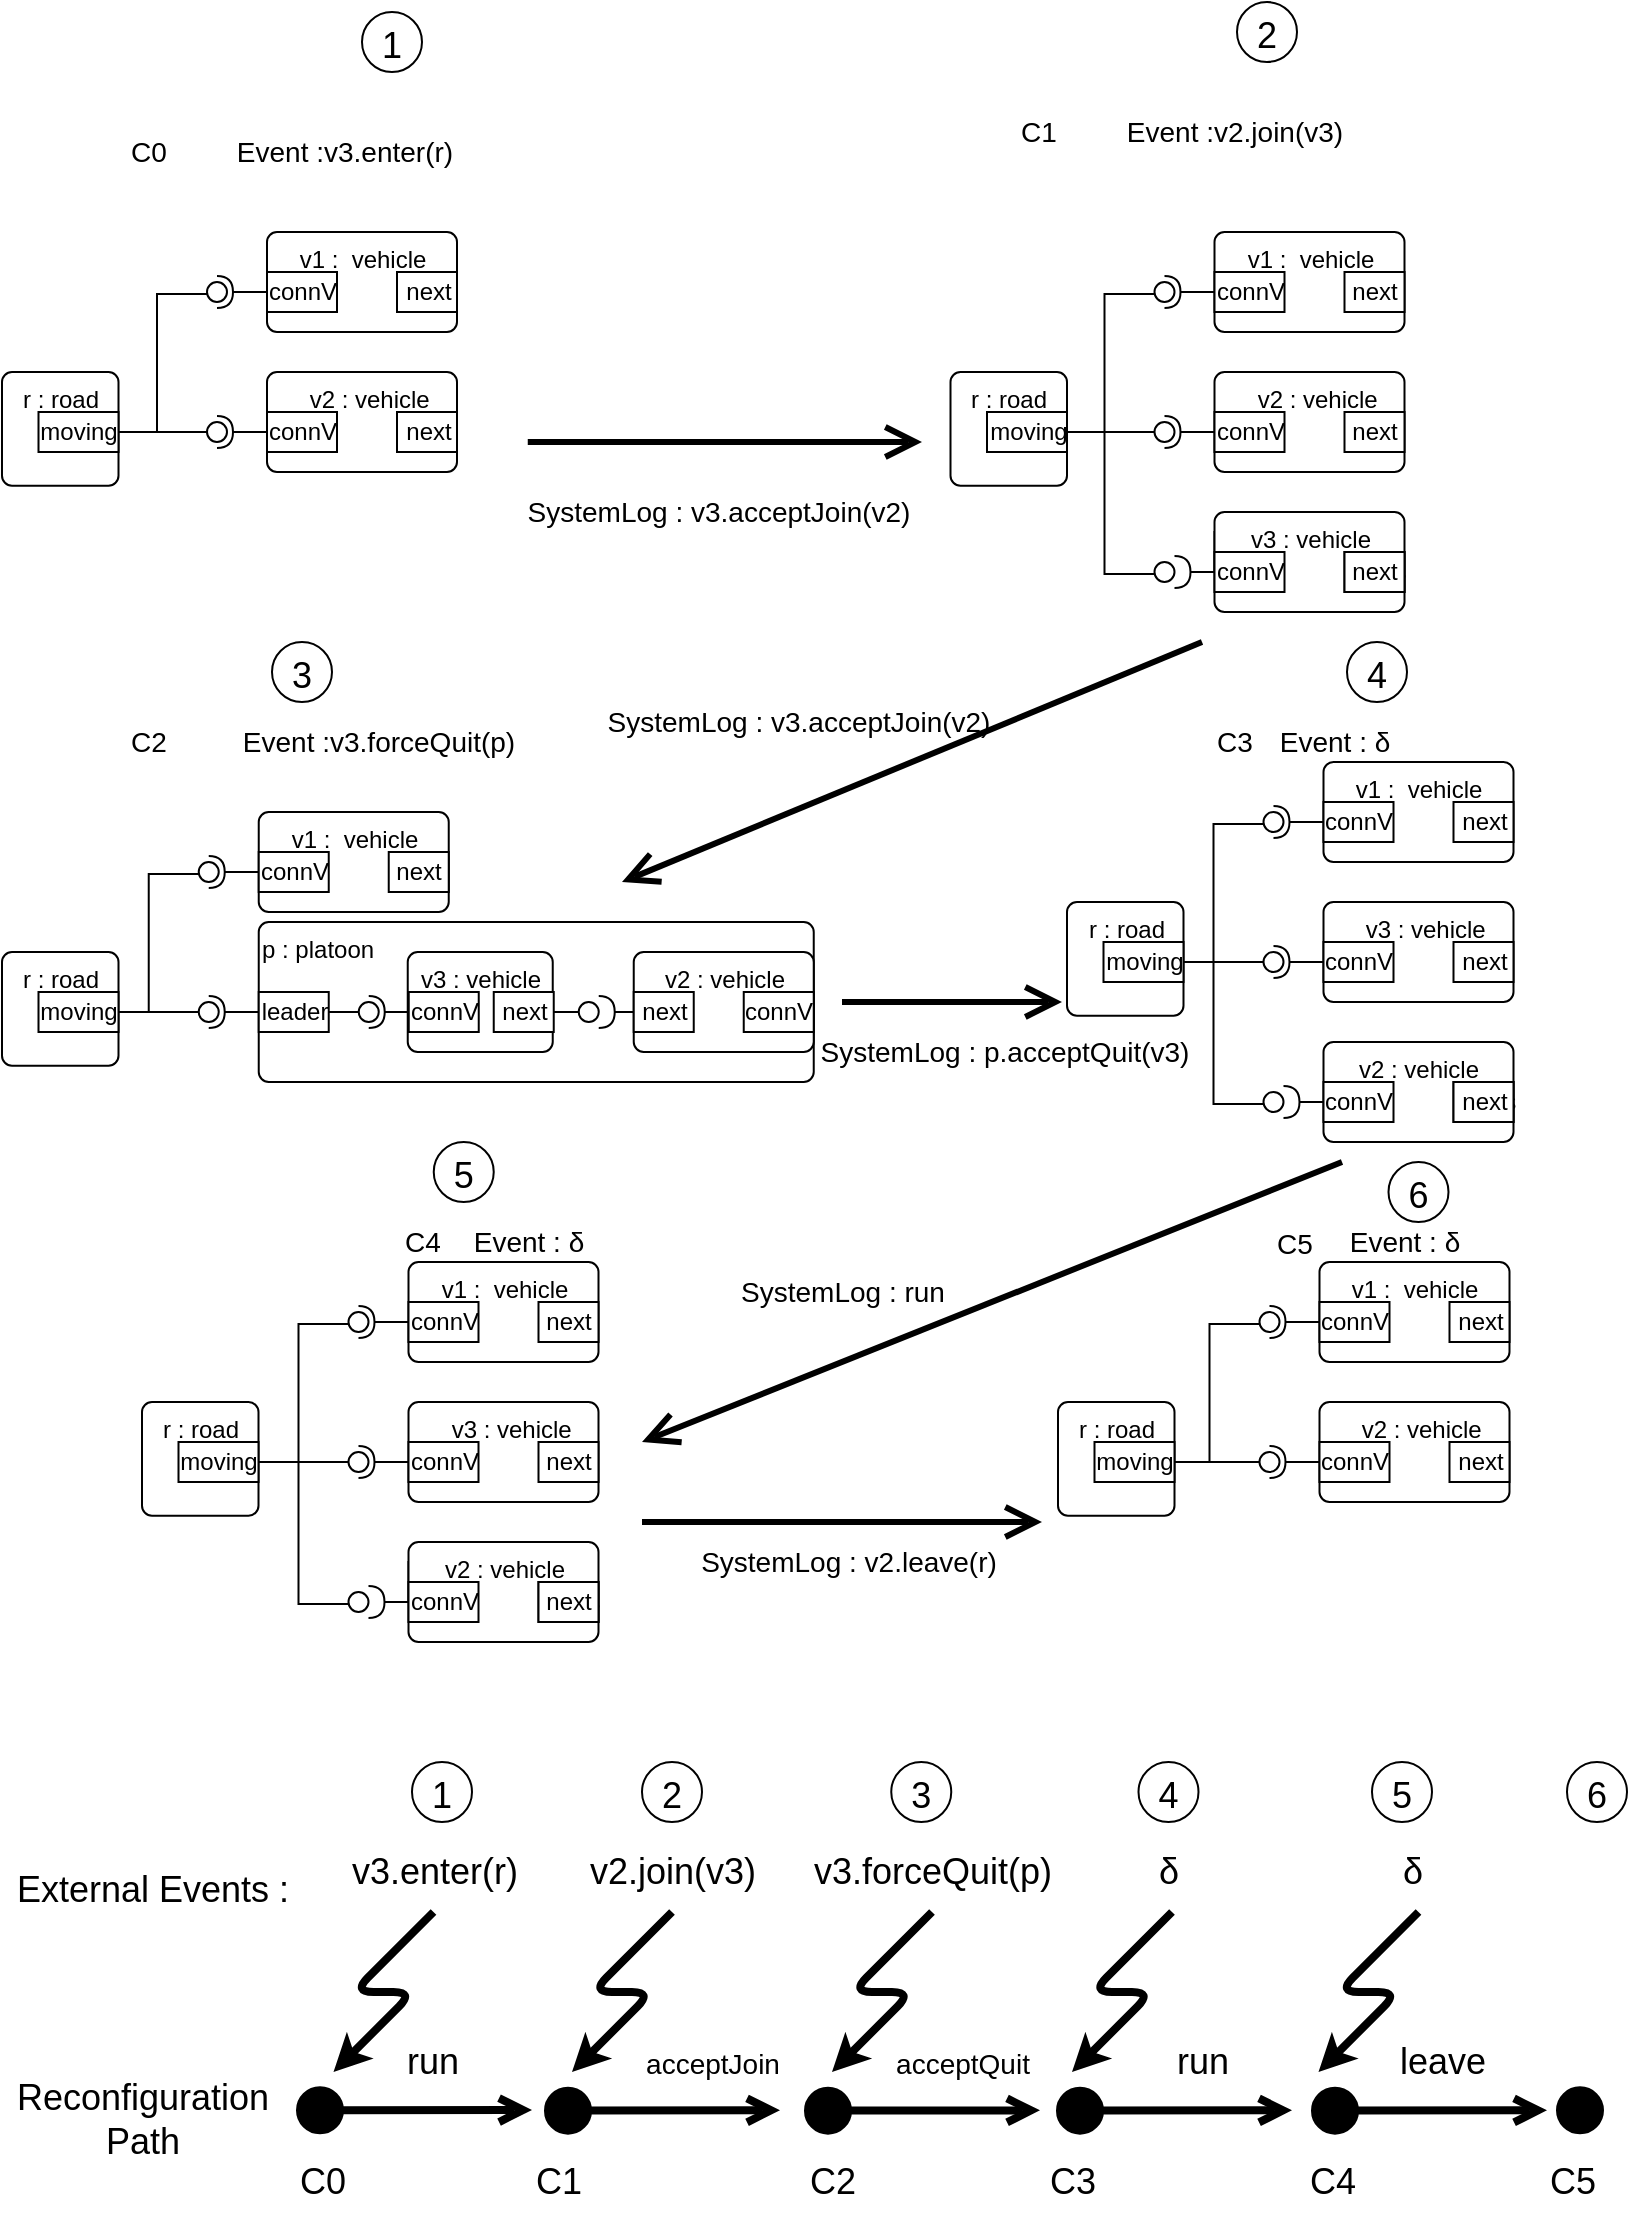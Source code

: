 <mxfile version="13.9.9" type="github">
  <diagram id="c5M5bnTv5cbVwsdI9zkl" name="Page-1">
    <mxGraphModel dx="1564" dy="938" grid="1" gridSize="10" guides="1" tooltips="1" connect="1" arrows="1" fold="1" page="1" pageScale="1" pageWidth="827" pageHeight="1169" math="1" shadow="0">
      <root>
        <mxCell id="0" />
        <mxCell id="1" parent="0" />
        <mxCell id="4ejkwvuz64iwrjdh6K8v-1" value="p : platoon" style="html=1;align=left;verticalAlign=top;rounded=1;absoluteArcSize=1;arcSize=10;dashed=0;" vertex="1" parent="1">
          <mxGeometry x="135.37" y="492" width="277.5" height="80" as="geometry" />
        </mxCell>
        <mxCell id="4ejkwvuz64iwrjdh6K8v-3" value="" style="rounded=0;orthogonalLoop=1;jettySize=auto;html=1;endArrow=none;endFill=0;exitX=1;exitY=0.5;exitDx=0;exitDy=0;entryX=0.2;entryY=0.6;entryDx=0;entryDy=0;entryPerimeter=0;" edge="1" parent="1" target="4ejkwvuz64iwrjdh6K8v-5">
          <mxGeometry relative="1" as="geometry">
            <mxPoint x="538.25" y="247" as="sourcePoint" />
            <mxPoint x="563.25" y="62" as="targetPoint" />
            <Array as="points">
              <mxPoint x="558.25" y="247" />
              <mxPoint x="558.25" y="178" />
            </Array>
          </mxGeometry>
        </mxCell>
        <mxCell id="4ejkwvuz64iwrjdh6K8v-4" value="" style="rounded=0;orthogonalLoop=1;jettySize=auto;html=1;endArrow=halfCircle;endFill=0;endSize=6;strokeWidth=1;exitX=0;exitY=0.5;exitDx=0;exitDy=0;entryX=0.5;entryY=0.5;entryDx=0;entryDy=0;entryPerimeter=0;" edge="1" parent="1" source="4ejkwvuz64iwrjdh6K8v-7" target="4ejkwvuz64iwrjdh6K8v-5">
          <mxGeometry relative="1" as="geometry">
            <mxPoint x="823.25" y="347" as="sourcePoint" />
            <mxPoint x="593.25" y="167" as="targetPoint" />
          </mxGeometry>
        </mxCell>
        <mxCell id="4ejkwvuz64iwrjdh6K8v-5" value="" style="ellipse;whiteSpace=wrap;html=1;fontFamily=Helvetica;fontSize=12;fontColor=#000000;align=center;strokeColor=#000000;fillColor=#ffffff;points=[];aspect=fixed;resizable=0;" vertex="1" parent="1">
          <mxGeometry x="583.25" y="172" width="10" height="10" as="geometry" />
        </mxCell>
        <mxCell id="4ejkwvuz64iwrjdh6K8v-6" value="v1 :&amp;nbsp; vehicle" style="html=1;align=center;verticalAlign=top;rounded=1;absoluteArcSize=1;arcSize=10;dashed=0;" vertex="1" parent="1">
          <mxGeometry x="613.25" y="147" width="95" height="50" as="geometry" />
        </mxCell>
        <mxCell id="4ejkwvuz64iwrjdh6K8v-7" value="connV" style="html=1;" vertex="1" parent="1">
          <mxGeometry x="613.25" y="167" width="35" height="20" as="geometry" />
        </mxCell>
        <mxCell id="4ejkwvuz64iwrjdh6K8v-8" value="next" style="html=1;" vertex="1" parent="1">
          <mxGeometry x="678.25" y="167" width="30" height="20" as="geometry" />
        </mxCell>
        <mxCell id="4ejkwvuz64iwrjdh6K8v-9" value="connV" style="html=1;" vertex="1" parent="1">
          <mxGeometry x="613.25" y="297" width="50" height="20" as="geometry" />
        </mxCell>
        <mxCell id="4ejkwvuz64iwrjdh6K8v-10" value="&lt;div align=&quot;right&quot;&gt;&amp;nbsp; v2 : vehicle&lt;br&gt;&lt;/div&gt;" style="html=1;align=center;verticalAlign=top;rounded=1;absoluteArcSize=1;arcSize=10;dashed=0;" vertex="1" parent="1">
          <mxGeometry x="613.25" y="217" width="95" height="50" as="geometry" />
        </mxCell>
        <mxCell id="4ejkwvuz64iwrjdh6K8v-11" value="connV" style="html=1;" vertex="1" parent="1">
          <mxGeometry x="613.25" y="237" width="35" height="20" as="geometry" />
        </mxCell>
        <mxCell id="4ejkwvuz64iwrjdh6K8v-12" value="next" style="html=1;" vertex="1" parent="1">
          <mxGeometry x="678.25" y="237" width="30" height="20" as="geometry" />
        </mxCell>
        <mxCell id="4ejkwvuz64iwrjdh6K8v-13" value="" style="rounded=0;orthogonalLoop=1;jettySize=auto;html=1;endArrow=none;endFill=0;exitX=1;exitY=0.5;exitDx=0;exitDy=0;" edge="1" parent="1" target="4ejkwvuz64iwrjdh6K8v-15">
          <mxGeometry relative="1" as="geometry">
            <mxPoint x="538.25" y="247" as="sourcePoint" />
          </mxGeometry>
        </mxCell>
        <mxCell id="4ejkwvuz64iwrjdh6K8v-14" value="" style="rounded=0;orthogonalLoop=1;jettySize=auto;html=1;endArrow=halfCircle;endFill=0;entryX=0.5;entryY=0.5;entryDx=0;entryDy=0;endSize=6;strokeWidth=1;exitX=0;exitY=0.5;exitDx=0;exitDy=0;" edge="1" parent="1" source="4ejkwvuz64iwrjdh6K8v-11" target="4ejkwvuz64iwrjdh6K8v-15">
          <mxGeometry relative="1" as="geometry">
            <mxPoint x="403.25" y="312" as="sourcePoint" />
          </mxGeometry>
        </mxCell>
        <mxCell id="4ejkwvuz64iwrjdh6K8v-15" value="" style="ellipse;whiteSpace=wrap;html=1;fontFamily=Helvetica;fontSize=12;fontColor=#000000;align=center;strokeColor=#000000;fillColor=#ffffff;points=[];aspect=fixed;resizable=0;" vertex="1" parent="1">
          <mxGeometry x="583.25" y="242" width="10" height="10" as="geometry" />
        </mxCell>
        <mxCell id="4ejkwvuz64iwrjdh6K8v-16" value="v3 : vehicle" style="html=1;align=center;verticalAlign=top;rounded=1;absoluteArcSize=1;arcSize=10;dashed=0;" vertex="1" parent="1">
          <mxGeometry x="613.25" y="287" width="95" height="50" as="geometry" />
        </mxCell>
        <mxCell id="4ejkwvuz64iwrjdh6K8v-17" value="connV" style="html=1;" vertex="1" parent="1">
          <mxGeometry x="613.25" y="307" width="35" height="20" as="geometry" />
        </mxCell>
        <mxCell id="4ejkwvuz64iwrjdh6K8v-18" value="docks" style="html=1;" vertex="1" parent="1">
          <mxGeometry x="678.25" y="307" width="30" height="20" as="geometry" />
        </mxCell>
        <mxCell id="4ejkwvuz64iwrjdh6K8v-19" value="" style="rounded=0;orthogonalLoop=1;jettySize=auto;html=1;endArrow=none;endFill=0;exitX=1;exitY=0.5;exitDx=0;exitDy=0;entryX=0.2;entryY=0.6;entryDx=0;entryDy=0;entryPerimeter=0;" edge="1" parent="1" target="4ejkwvuz64iwrjdh6K8v-20">
          <mxGeometry relative="1" as="geometry">
            <mxPoint x="538.25" y="247" as="sourcePoint" />
            <mxPoint x="568.25" y="317" as="targetPoint" />
            <Array as="points">
              <mxPoint x="558.25" y="247" />
              <mxPoint x="558.25" y="318" />
            </Array>
          </mxGeometry>
        </mxCell>
        <mxCell id="4ejkwvuz64iwrjdh6K8v-20" value="" style="ellipse;whiteSpace=wrap;html=1;fontFamily=Helvetica;fontSize=12;fontColor=#000000;align=center;strokeColor=#000000;fillColor=#ffffff;points=[];aspect=fixed;resizable=0;" vertex="1" parent="1">
          <mxGeometry x="583.25" y="312" width="10" height="10" as="geometry" />
        </mxCell>
        <mxCell id="4ejkwvuz64iwrjdh6K8v-21" value="" style="rounded=0;orthogonalLoop=1;jettySize=auto;html=1;endArrow=halfCircle;endFill=0;endSize=6;strokeWidth=1;exitX=0;exitY=0.5;exitDx=0;exitDy=0;" edge="1" parent="1" source="4ejkwvuz64iwrjdh6K8v-17" target="4ejkwvuz64iwrjdh6K8v-20">
          <mxGeometry relative="1" as="geometry">
            <mxPoint x="613.25" y="317" as="sourcePoint" />
            <mxPoint x="588.25" y="317" as="targetPoint" />
            <Array as="points" />
          </mxGeometry>
        </mxCell>
        <mxCell id="4ejkwvuz64iwrjdh6K8v-24" value="" style="rounded=0;orthogonalLoop=1;jettySize=auto;html=1;endArrow=none;endFill=0;exitX=1;exitY=0.5;exitDx=0;exitDy=0;entryX=0.2;entryY=0.6;entryDx=0;entryDy=0;entryPerimeter=0;" edge="1" parent="1" target="4ejkwvuz64iwrjdh6K8v-26">
          <mxGeometry relative="1" as="geometry">
            <mxPoint x="60.37" y="537" as="sourcePoint" />
            <mxPoint x="85.37" y="352" as="targetPoint" />
            <Array as="points">
              <mxPoint x="80.37" y="537" />
              <mxPoint x="80.37" y="468" />
            </Array>
          </mxGeometry>
        </mxCell>
        <mxCell id="4ejkwvuz64iwrjdh6K8v-25" value="" style="rounded=0;orthogonalLoop=1;jettySize=auto;html=1;endArrow=halfCircle;endFill=0;endSize=6;strokeWidth=1;exitX=0;exitY=0.5;exitDx=0;exitDy=0;entryX=0.5;entryY=0.5;entryDx=0;entryDy=0;entryPerimeter=0;" edge="1" parent="1" source="4ejkwvuz64iwrjdh6K8v-28" target="4ejkwvuz64iwrjdh6K8v-26">
          <mxGeometry relative="1" as="geometry">
            <mxPoint x="345.37" y="637" as="sourcePoint" />
            <mxPoint x="115.37" y="457" as="targetPoint" />
          </mxGeometry>
        </mxCell>
        <mxCell id="4ejkwvuz64iwrjdh6K8v-26" value="" style="ellipse;whiteSpace=wrap;html=1;fontFamily=Helvetica;fontSize=12;fontColor=#000000;align=center;strokeColor=#000000;fillColor=#ffffff;points=[];aspect=fixed;resizable=0;" vertex="1" parent="1">
          <mxGeometry x="105.37" y="462" width="10" height="10" as="geometry" />
        </mxCell>
        <mxCell id="4ejkwvuz64iwrjdh6K8v-27" value="v1 :&amp;nbsp; vehicle" style="html=1;align=center;verticalAlign=top;rounded=1;absoluteArcSize=1;arcSize=10;dashed=0;" vertex="1" parent="1">
          <mxGeometry x="135.37" y="437" width="95" height="50" as="geometry" />
        </mxCell>
        <mxCell id="4ejkwvuz64iwrjdh6K8v-28" value="connV" style="html=1;" vertex="1" parent="1">
          <mxGeometry x="135.37" y="457" width="35" height="20" as="geometry" />
        </mxCell>
        <mxCell id="4ejkwvuz64iwrjdh6K8v-29" value="next" style="html=1;" vertex="1" parent="1">
          <mxGeometry x="200.37" y="457" width="30" height="20" as="geometry" />
        </mxCell>
        <mxCell id="4ejkwvuz64iwrjdh6K8v-30" value="connV" style="html=1;" vertex="1" parent="1">
          <mxGeometry x="210.37" y="517" width="50" height="20" as="geometry" />
        </mxCell>
        <mxCell id="4ejkwvuz64iwrjdh6K8v-31" value="" style="rounded=0;orthogonalLoop=1;jettySize=auto;html=1;endArrow=none;endFill=0;exitX=1;exitY=0.5;exitDx=0;exitDy=0;" edge="1" parent="1" target="4ejkwvuz64iwrjdh6K8v-33">
          <mxGeometry relative="1" as="geometry">
            <mxPoint x="60.37" y="537" as="sourcePoint" />
          </mxGeometry>
        </mxCell>
        <mxCell id="4ejkwvuz64iwrjdh6K8v-32" value="" style="rounded=0;orthogonalLoop=1;jettySize=auto;html=1;endArrow=halfCircle;endFill=0;entryX=0.5;entryY=0.5;entryDx=0;entryDy=0;endSize=6;strokeWidth=1;exitX=0;exitY=0.5;exitDx=0;exitDy=0;" edge="1" parent="1" target="4ejkwvuz64iwrjdh6K8v-33">
          <mxGeometry relative="1" as="geometry">
            <mxPoint x="135.37" y="537.0" as="sourcePoint" />
          </mxGeometry>
        </mxCell>
        <mxCell id="4ejkwvuz64iwrjdh6K8v-33" value="" style="ellipse;whiteSpace=wrap;html=1;fontFamily=Helvetica;fontSize=12;fontColor=#000000;align=center;strokeColor=#000000;fillColor=#ffffff;points=[];aspect=fixed;resizable=0;" vertex="1" parent="1">
          <mxGeometry x="105.37" y="532" width="10" height="10" as="geometry" />
        </mxCell>
        <mxCell id="4ejkwvuz64iwrjdh6K8v-34" value="v3 : vehicle" style="html=1;align=center;verticalAlign=top;rounded=1;absoluteArcSize=1;arcSize=10;dashed=0;" vertex="1" parent="1">
          <mxGeometry x="209.87" y="507" width="72.5" height="50" as="geometry" />
        </mxCell>
        <mxCell id="4ejkwvuz64iwrjdh6K8v-35" value="connV" style="html=1;" vertex="1" parent="1">
          <mxGeometry x="210.37" y="527" width="35" height="20" as="geometry" />
        </mxCell>
        <mxCell id="4ejkwvuz64iwrjdh6K8v-40" value="v2 : vehicle" style="html=1;align=center;verticalAlign=top;rounded=1;absoluteArcSize=1;arcSize=10;dashed=0;" vertex="1" parent="1">
          <mxGeometry x="322.87" y="507" width="90" height="50" as="geometry" />
        </mxCell>
        <mxCell id="4ejkwvuz64iwrjdh6K8v-41" value="connV" style="html=1;" vertex="1" parent="1">
          <mxGeometry x="377.87" y="527" width="35" height="20" as="geometry" />
        </mxCell>
        <mxCell id="4ejkwvuz64iwrjdh6K8v-42" value="" style="rounded=0;orthogonalLoop=1;jettySize=auto;html=1;endArrow=none;endFill=0;exitX=1;exitY=0.5;exitDx=0;exitDy=0;" edge="1" parent="1" target="4ejkwvuz64iwrjdh6K8v-44" source="4ejkwvuz64iwrjdh6K8v-151">
          <mxGeometry relative="1" as="geometry">
            <mxPoint x="305.37" y="537" as="sourcePoint" />
          </mxGeometry>
        </mxCell>
        <mxCell id="4ejkwvuz64iwrjdh6K8v-43" value="" style="rounded=0;orthogonalLoop=1;jettySize=auto;html=1;endArrow=halfCircle;endFill=0;endSize=6;strokeWidth=1;" edge="1" parent="1" target="4ejkwvuz64iwrjdh6K8v-44">
          <mxGeometry relative="1" as="geometry">
            <mxPoint x="322.87" y="537" as="sourcePoint" />
            <mxPoint x="335.37" y="537" as="targetPoint" />
          </mxGeometry>
        </mxCell>
        <mxCell id="4ejkwvuz64iwrjdh6K8v-44" value="" style="ellipse;whiteSpace=wrap;html=1;fontFamily=Helvetica;fontSize=12;fontColor=#000000;align=center;strokeColor=#000000;fillColor=#ffffff;points=[];aspect=fixed;resizable=0;" vertex="1" parent="1">
          <mxGeometry x="295.37" y="532" width="10" height="10" as="geometry" />
        </mxCell>
        <mxCell id="4ejkwvuz64iwrjdh6K8v-46" value="leader" style="html=1;" vertex="1" parent="1">
          <mxGeometry x="135.37" y="527" width="35" height="20" as="geometry" />
        </mxCell>
        <mxCell id="4ejkwvuz64iwrjdh6K8v-47" value="" style="rounded=0;orthogonalLoop=1;jettySize=auto;html=1;endArrow=none;endFill=0;exitX=1;exitY=0.5;exitDx=0;exitDy=0;" edge="1" parent="1" source="4ejkwvuz64iwrjdh6K8v-46">
          <mxGeometry relative="1" as="geometry">
            <mxPoint x="180.37" y="537" as="sourcePoint" />
            <mxPoint x="190.37" y="537" as="targetPoint" />
            <Array as="points" />
          </mxGeometry>
        </mxCell>
        <mxCell id="4ejkwvuz64iwrjdh6K8v-48" value="" style="rounded=0;orthogonalLoop=1;jettySize=auto;html=1;endArrow=halfCircle;endFill=0;endSize=6;strokeWidth=1;" edge="1" parent="1">
          <mxGeometry relative="1" as="geometry">
            <mxPoint x="193.37" y="537" as="sourcePoint" />
            <mxPoint x="193.37" y="537" as="targetPoint" />
          </mxGeometry>
        </mxCell>
        <mxCell id="4ejkwvuz64iwrjdh6K8v-49" value="" style="ellipse;whiteSpace=wrap;html=1;fontFamily=Helvetica;fontSize=12;fontColor=#000000;align=center;strokeColor=#000000;fillColor=#ffffff;points=[];aspect=fixed;resizable=0;" vertex="1" parent="1">
          <mxGeometry x="185.37" y="532" width="10" height="10" as="geometry" />
        </mxCell>
        <mxCell id="4ejkwvuz64iwrjdh6K8v-50" value="" style="rounded=0;orthogonalLoop=1;jettySize=auto;html=1;endArrow=halfCircle;endFill=0;entryX=0.5;entryY=0.5;entryDx=0;entryDy=0;endSize=6;strokeWidth=1;entryPerimeter=0;" edge="1" parent="1" target="4ejkwvuz64iwrjdh6K8v-49">
          <mxGeometry relative="1" as="geometry">
            <mxPoint x="210.37" y="537" as="sourcePoint" />
            <mxPoint x="290.37" y="432" as="targetPoint" />
            <Array as="points">
              <mxPoint x="210.37" y="537" />
            </Array>
          </mxGeometry>
        </mxCell>
        <mxCell id="4ejkwvuz64iwrjdh6K8v-52" value="" style="rounded=0;orthogonalLoop=1;jettySize=auto;html=1;endArrow=none;endFill=0;exitX=1;exitY=0.5;exitDx=0;exitDy=0;entryX=0.2;entryY=0.6;entryDx=0;entryDy=0;entryPerimeter=0;" edge="1" parent="1" target="4ejkwvuz64iwrjdh6K8v-54">
          <mxGeometry relative="1" as="geometry">
            <mxPoint x="592.75" y="512" as="sourcePoint" />
            <mxPoint x="617.75" y="327" as="targetPoint" />
            <Array as="points">
              <mxPoint x="612.75" y="512" />
              <mxPoint x="612.75" y="443" />
            </Array>
          </mxGeometry>
        </mxCell>
        <mxCell id="4ejkwvuz64iwrjdh6K8v-53" value="" style="rounded=0;orthogonalLoop=1;jettySize=auto;html=1;endArrow=halfCircle;endFill=0;endSize=6;strokeWidth=1;exitX=0;exitY=0.5;exitDx=0;exitDy=0;entryX=0.5;entryY=0.5;entryDx=0;entryDy=0;entryPerimeter=0;" edge="1" parent="1" source="4ejkwvuz64iwrjdh6K8v-56" target="4ejkwvuz64iwrjdh6K8v-54">
          <mxGeometry relative="1" as="geometry">
            <mxPoint x="877.75" y="612" as="sourcePoint" />
            <mxPoint x="647.75" y="432" as="targetPoint" />
          </mxGeometry>
        </mxCell>
        <mxCell id="4ejkwvuz64iwrjdh6K8v-54" value="" style="ellipse;whiteSpace=wrap;html=1;fontFamily=Helvetica;fontSize=12;fontColor=#000000;align=center;strokeColor=#000000;fillColor=#ffffff;points=[];aspect=fixed;resizable=0;" vertex="1" parent="1">
          <mxGeometry x="637.75" y="437" width="10" height="10" as="geometry" />
        </mxCell>
        <mxCell id="4ejkwvuz64iwrjdh6K8v-55" value="v1 :&amp;nbsp; vehicle" style="html=1;align=center;verticalAlign=top;rounded=1;absoluteArcSize=1;arcSize=10;dashed=0;" vertex="1" parent="1">
          <mxGeometry x="667.75" y="412" width="95" height="50" as="geometry" />
        </mxCell>
        <mxCell id="4ejkwvuz64iwrjdh6K8v-56" value="connV" style="html=1;" vertex="1" parent="1">
          <mxGeometry x="667.75" y="432" width="35" height="20" as="geometry" />
        </mxCell>
        <mxCell id="4ejkwvuz64iwrjdh6K8v-57" value="next" style="html=1;" vertex="1" parent="1">
          <mxGeometry x="732.75" y="432" width="30" height="20" as="geometry" />
        </mxCell>
        <mxCell id="4ejkwvuz64iwrjdh6K8v-59" value="&lt;div align=&quot;right&quot;&gt;&amp;nbsp; v3 : vehicle&lt;br&gt;&lt;/div&gt;" style="html=1;align=center;verticalAlign=top;rounded=1;absoluteArcSize=1;arcSize=10;dashed=0;" vertex="1" parent="1">
          <mxGeometry x="667.75" y="482" width="95" height="50" as="geometry" />
        </mxCell>
        <mxCell id="4ejkwvuz64iwrjdh6K8v-60" value="connV" style="html=1;" vertex="1" parent="1">
          <mxGeometry x="667.75" y="502" width="35" height="20" as="geometry" />
        </mxCell>
        <mxCell id="4ejkwvuz64iwrjdh6K8v-61" value="next" style="html=1;" vertex="1" parent="1">
          <mxGeometry x="732.75" y="502" width="30" height="20" as="geometry" />
        </mxCell>
        <mxCell id="4ejkwvuz64iwrjdh6K8v-62" value="" style="rounded=0;orthogonalLoop=1;jettySize=auto;html=1;endArrow=none;endFill=0;exitX=1;exitY=0.5;exitDx=0;exitDy=0;" edge="1" parent="1" target="4ejkwvuz64iwrjdh6K8v-64">
          <mxGeometry relative="1" as="geometry">
            <mxPoint x="592.75" y="512" as="sourcePoint" />
          </mxGeometry>
        </mxCell>
        <mxCell id="4ejkwvuz64iwrjdh6K8v-63" value="" style="rounded=0;orthogonalLoop=1;jettySize=auto;html=1;endArrow=halfCircle;endFill=0;entryX=0.5;entryY=0.5;entryDx=0;entryDy=0;endSize=6;strokeWidth=1;exitX=0;exitY=0.5;exitDx=0;exitDy=0;" edge="1" parent="1" source="4ejkwvuz64iwrjdh6K8v-60" target="4ejkwvuz64iwrjdh6K8v-64">
          <mxGeometry relative="1" as="geometry">
            <mxPoint x="457.75" y="577" as="sourcePoint" />
          </mxGeometry>
        </mxCell>
        <mxCell id="4ejkwvuz64iwrjdh6K8v-64" value="" style="ellipse;whiteSpace=wrap;html=1;fontFamily=Helvetica;fontSize=12;fontColor=#000000;align=center;strokeColor=#000000;fillColor=#ffffff;points=[];aspect=fixed;resizable=0;" vertex="1" parent="1">
          <mxGeometry x="637.75" y="507" width="10" height="10" as="geometry" />
        </mxCell>
        <mxCell id="4ejkwvuz64iwrjdh6K8v-65" value="v2 : vehicle" style="html=1;align=center;verticalAlign=top;rounded=1;absoluteArcSize=1;arcSize=10;dashed=0;" vertex="1" parent="1">
          <mxGeometry x="667.75" y="552" width="95" height="50" as="geometry" />
        </mxCell>
        <mxCell id="4ejkwvuz64iwrjdh6K8v-66" value="connV" style="html=1;" vertex="1" parent="1">
          <mxGeometry x="667.75" y="572" width="35" height="20" as="geometry" />
        </mxCell>
        <mxCell id="4ejkwvuz64iwrjdh6K8v-67" value="docks" style="html=1;" vertex="1" parent="1">
          <mxGeometry x="732.75" y="572" width="30" height="20" as="geometry" />
        </mxCell>
        <mxCell id="4ejkwvuz64iwrjdh6K8v-68" value="" style="rounded=0;orthogonalLoop=1;jettySize=auto;html=1;endArrow=none;endFill=0;exitX=1;exitY=0.5;exitDx=0;exitDy=0;entryX=0.2;entryY=0.6;entryDx=0;entryDy=0;entryPerimeter=0;" edge="1" parent="1" target="4ejkwvuz64iwrjdh6K8v-69">
          <mxGeometry relative="1" as="geometry">
            <mxPoint x="592.75" y="512" as="sourcePoint" />
            <mxPoint x="622.75" y="582" as="targetPoint" />
            <Array as="points">
              <mxPoint x="612.75" y="512" />
              <mxPoint x="612.75" y="583" />
            </Array>
          </mxGeometry>
        </mxCell>
        <mxCell id="4ejkwvuz64iwrjdh6K8v-69" value="" style="ellipse;whiteSpace=wrap;html=1;fontFamily=Helvetica;fontSize=12;fontColor=#000000;align=center;strokeColor=#000000;fillColor=#ffffff;points=[];aspect=fixed;resizable=0;" vertex="1" parent="1">
          <mxGeometry x="637.75" y="577" width="10" height="10" as="geometry" />
        </mxCell>
        <mxCell id="4ejkwvuz64iwrjdh6K8v-70" value="" style="rounded=0;orthogonalLoop=1;jettySize=auto;html=1;endArrow=halfCircle;endFill=0;endSize=6;strokeWidth=1;exitX=0;exitY=0.5;exitDx=0;exitDy=0;" edge="1" parent="1" source="4ejkwvuz64iwrjdh6K8v-66" target="4ejkwvuz64iwrjdh6K8v-69">
          <mxGeometry relative="1" as="geometry">
            <mxPoint x="667.75" y="582" as="sourcePoint" />
            <mxPoint x="642.75" y="582" as="targetPoint" />
            <Array as="points" />
          </mxGeometry>
        </mxCell>
        <mxCell id="4ejkwvuz64iwrjdh6K8v-100" value="&lt;font style=&quot;font-size: 14px&quot;&gt;Event :v2.join(v3)&lt;/font&gt;" style="text;html=1;align=center;verticalAlign=middle;resizable=0;points=[];autosize=1;" vertex="1" parent="1">
          <mxGeometry x="563.25" y="87" width="120" height="20" as="geometry" />
        </mxCell>
        <mxCell id="4ejkwvuz64iwrjdh6K8v-101" value="" style="endArrow=open;endFill=1;endSize=12;html=1;strokeWidth=3;" edge="1" parent="1">
          <mxGeometry width="160" relative="1" as="geometry">
            <mxPoint x="607" y="352" as="sourcePoint" />
            <mxPoint x="317" y="472" as="targetPoint" />
          </mxGeometry>
        </mxCell>
        <mxCell id="4ejkwvuz64iwrjdh6K8v-102" value="&lt;font style=&quot;font-size: 14px&quot;&gt;SystemLog : v3.acceptJoin(v2)&lt;/font&gt;" style="text;html=1;align=center;verticalAlign=middle;resizable=0;points=[];autosize=1;" vertex="1" parent="1">
          <mxGeometry x="299.5" y="382" width="210" height="20" as="geometry" />
        </mxCell>
        <mxCell id="4ejkwvuz64iwrjdh6K8v-103" value="&lt;font style=&quot;font-size: 14px&quot;&gt;Event :v3.forceQuit(p)&lt;/font&gt;" style="text;html=1;align=center;verticalAlign=middle;resizable=0;points=[];autosize=1;" vertex="1" parent="1">
          <mxGeometry x="120.25" y="392" width="150" height="20" as="geometry" />
        </mxCell>
        <mxCell id="4ejkwvuz64iwrjdh6K8v-105" value="&lt;font style=&quot;font-size: 14px&quot;&gt;SystemLog : p.acceptQuit(v3)&lt;/font&gt;" style="text;html=1;align=center;verticalAlign=middle;resizable=0;points=[];autosize=1;" vertex="1" parent="1">
          <mxGeometry x="408.25" y="547" width="200" height="20" as="geometry" />
        </mxCell>
        <mxCell id="4ejkwvuz64iwrjdh6K8v-113" value="5" style="ellipse;fillColor=#ffffff;strokeColor=#000000;fontSize=18;" vertex="1" parent="1">
          <mxGeometry x="222.87" y="602" width="30" height="30" as="geometry" />
        </mxCell>
        <mxCell id="4ejkwvuz64iwrjdh6K8v-114" value="2" style="ellipse;fillColor=#ffffff;strokeColor=#000000;fontSize=18;" vertex="1" parent="1">
          <mxGeometry x="624.5" y="32" width="30" height="30" as="geometry" />
        </mxCell>
        <mxCell id="4ejkwvuz64iwrjdh6K8v-115" value="3" style="ellipse;fillColor=#ffffff;strokeColor=#000000;fontSize=18;" vertex="1" parent="1">
          <mxGeometry x="142" y="352" width="30" height="30" as="geometry" />
        </mxCell>
        <mxCell id="4ejkwvuz64iwrjdh6K8v-116" value="4" style="ellipse;fillColor=#ffffff;strokeColor=#000000;fontSize=18;" vertex="1" parent="1">
          <mxGeometry x="679.5" y="352" width="30" height="30" as="geometry" />
        </mxCell>
        <mxCell id="4ejkwvuz64iwrjdh6K8v-117" value="External Events :" style="text;html=1;align=center;verticalAlign=middle;resizable=0;points=[];autosize=1;fontSize=18;" vertex="1" parent="1">
          <mxGeometry x="7" y="961" width="150" height="30" as="geometry" />
        </mxCell>
        <mxCell id="4ejkwvuz64iwrjdh6K8v-118" value="Reconfiguration&lt;br&gt;Path" style="text;html=1;align=center;verticalAlign=middle;resizable=0;points=[];autosize=1;fontSize=18;" vertex="1" parent="1">
          <mxGeometry x="7" y="1066" width="140" height="50" as="geometry" />
        </mxCell>
        <mxCell id="4ejkwvuz64iwrjdh6K8v-119" value="" style="endArrow=open;startArrow=circle;endFill=0;startFill=1;endSize=8;html=1;strokeWidth=4;fontSize=18;" edge="1" parent="1">
          <mxGeometry width="160" relative="1" as="geometry">
            <mxPoint x="152" y="1086.17" as="sourcePoint" />
            <mxPoint x="272" y="1086" as="targetPoint" />
          </mxGeometry>
        </mxCell>
        <mxCell id="4ejkwvuz64iwrjdh6K8v-120" value="C0" style="text;html=1;align=center;verticalAlign=middle;resizable=0;points=[];autosize=1;fontSize=18;" vertex="1" parent="1">
          <mxGeometry x="147" y="1107" width="40" height="30" as="geometry" />
        </mxCell>
        <mxCell id="4ejkwvuz64iwrjdh6K8v-121" value="" style="endArrow=open;startArrow=circle;endFill=0;startFill=1;endSize=8;html=1;strokeWidth=4;fontSize=18;" edge="1" parent="1">
          <mxGeometry width="160" relative="1" as="geometry">
            <mxPoint x="406" y="1086.34" as="sourcePoint" />
            <mxPoint x="526" y="1086.17" as="targetPoint" />
          </mxGeometry>
        </mxCell>
        <mxCell id="4ejkwvuz64iwrjdh6K8v-122" value="" style="endArrow=open;startArrow=circle;endFill=0;startFill=1;endSize=8;html=1;strokeWidth=4;fontSize=18;" edge="1" parent="1">
          <mxGeometry width="160" relative="1" as="geometry">
            <mxPoint x="532" y="1086.34" as="sourcePoint" />
            <mxPoint x="652" y="1086.17" as="targetPoint" />
          </mxGeometry>
        </mxCell>
        <mxCell id="4ejkwvuz64iwrjdh6K8v-123" value="" style="endArrow=open;startArrow=circle;endFill=0;startFill=1;endSize=8;html=1;strokeWidth=4;fontSize=18;" edge="1" parent="1">
          <mxGeometry width="160" relative="1" as="geometry">
            <mxPoint x="659.5" y="1086.34" as="sourcePoint" />
            <mxPoint x="779.5" y="1086.17" as="targetPoint" />
          </mxGeometry>
        </mxCell>
        <mxCell id="4ejkwvuz64iwrjdh6K8v-124" value="" style="endArrow=none;startArrow=circle;endFill=0;startFill=1;endSize=8;html=1;strokeWidth=4;fontSize=18;" edge="1" parent="1">
          <mxGeometry width="160" relative="1" as="geometry">
            <mxPoint x="782" y="1086.42" as="sourcePoint" />
            <mxPoint x="802" y="1086.08" as="targetPoint" />
          </mxGeometry>
        </mxCell>
        <mxCell id="4ejkwvuz64iwrjdh6K8v-125" value="C3" style="text;html=1;align=center;verticalAlign=middle;resizable=0;points=[];autosize=1;fontSize=18;" vertex="1" parent="1">
          <mxGeometry x="522" y="1107" width="40" height="30" as="geometry" />
        </mxCell>
        <mxCell id="4ejkwvuz64iwrjdh6K8v-126" value="C4" style="text;html=1;align=center;verticalAlign=middle;resizable=0;points=[];autosize=1;fontSize=18;" vertex="1" parent="1">
          <mxGeometry x="652" y="1107" width="40" height="30" as="geometry" />
        </mxCell>
        <mxCell id="4ejkwvuz64iwrjdh6K8v-127" value="C5" style="text;html=1;align=center;verticalAlign=middle;resizable=0;points=[];autosize=1;fontSize=18;" vertex="1" parent="1">
          <mxGeometry x="772" y="1107" width="40" height="30" as="geometry" />
        </mxCell>
        <mxCell id="4ejkwvuz64iwrjdh6K8v-128" value="run" style="text;html=1;align=center;verticalAlign=middle;resizable=0;points=[];autosize=1;fontSize=18;" vertex="1" parent="1">
          <mxGeometry x="202" y="1047" width="40" height="30" as="geometry" />
        </mxCell>
        <mxCell id="4ejkwvuz64iwrjdh6K8v-129" value="" style="endArrow=classic;html=1;strokeWidth=4;fontSize=18;" edge="1" parent="1">
          <mxGeometry width="50" height="50" relative="1" as="geometry">
            <mxPoint x="342" y="987" as="sourcePoint" />
            <mxPoint x="292" y="1067" as="targetPoint" />
            <Array as="points">
              <mxPoint x="342" y="987" />
              <mxPoint x="302" y="1027" />
              <mxPoint x="332" y="1027" />
            </Array>
          </mxGeometry>
        </mxCell>
        <mxCell id="4ejkwvuz64iwrjdh6K8v-130" value="" style="endArrow=classic;html=1;strokeWidth=4;fontSize=18;" edge="1" parent="1">
          <mxGeometry width="50" height="50" relative="1" as="geometry">
            <mxPoint x="472" y="987" as="sourcePoint" />
            <mxPoint x="422" y="1067" as="targetPoint" />
            <Array as="points">
              <mxPoint x="472" y="987" />
              <mxPoint x="432" y="1027" />
              <mxPoint x="462" y="1027" />
            </Array>
          </mxGeometry>
        </mxCell>
        <mxCell id="4ejkwvuz64iwrjdh6K8v-131" value="" style="endArrow=classic;html=1;strokeWidth=4;fontSize=18;" edge="1" parent="1">
          <mxGeometry width="50" height="50" relative="1" as="geometry">
            <mxPoint x="592" y="987" as="sourcePoint" />
            <mxPoint x="542" y="1067" as="targetPoint" />
            <Array as="points">
              <mxPoint x="592" y="987" />
              <mxPoint x="552" y="1027" />
              <mxPoint x="582" y="1027" />
            </Array>
          </mxGeometry>
        </mxCell>
        <mxCell id="4ejkwvuz64iwrjdh6K8v-132" value="v2.join(v3)" style="text;html=1;align=center;verticalAlign=middle;resizable=0;points=[];autosize=1;fontSize=18;" vertex="1" parent="1">
          <mxGeometry x="292" y="952" width="100" height="30" as="geometry" />
        </mxCell>
        <mxCell id="4ejkwvuz64iwrjdh6K8v-133" value="v3.forceQuit(p)" style="text;html=1;align=center;verticalAlign=middle;resizable=0;points=[];autosize=1;fontSize=18;" vertex="1" parent="1">
          <mxGeometry x="407" y="952" width="130" height="30" as="geometry" />
        </mxCell>
        <mxCell id="4ejkwvuz64iwrjdh6K8v-135" value="" style="endArrow=open;startArrow=circle;endFill=0;startFill=1;endSize=8;html=1;strokeWidth=4;fontSize=18;" edge="1" parent="1">
          <mxGeometry width="160" relative="1" as="geometry">
            <mxPoint x="276" y="1086.34" as="sourcePoint" />
            <mxPoint x="396" y="1086.17" as="targetPoint" />
          </mxGeometry>
        </mxCell>
        <mxCell id="4ejkwvuz64iwrjdh6K8v-136" value="C1" style="text;html=1;align=center;verticalAlign=middle;resizable=0;points=[];autosize=1;fontSize=18;" vertex="1" parent="1">
          <mxGeometry x="264.5" y="1107" width="40" height="30" as="geometry" />
        </mxCell>
        <mxCell id="4ejkwvuz64iwrjdh6K8v-137" value="C2" style="text;html=1;align=center;verticalAlign=middle;resizable=0;points=[];autosize=1;fontSize=18;" vertex="1" parent="1">
          <mxGeometry x="402" y="1107" width="40" height="30" as="geometry" />
        </mxCell>
        <mxCell id="4ejkwvuz64iwrjdh6K8v-138" value="run" style="text;html=1;align=center;verticalAlign=middle;resizable=0;points=[];autosize=1;fontSize=18;" vertex="1" parent="1">
          <mxGeometry x="587" y="1047" width="40" height="30" as="geometry" />
        </mxCell>
        <mxCell id="4ejkwvuz64iwrjdh6K8v-139" value="leave" style="text;html=1;align=center;verticalAlign=middle;resizable=0;points=[];autosize=1;fontSize=18;" vertex="1" parent="1">
          <mxGeometry x="697" y="1047" width="60" height="30" as="geometry" />
        </mxCell>
        <mxCell id="4ejkwvuz64iwrjdh6K8v-140" value="4" style="ellipse;fillColor=#ffffff;strokeColor=#000000;fontSize=18;" vertex="1" parent="1">
          <mxGeometry x="575.25" y="912" width="30" height="30" as="geometry" />
        </mxCell>
        <mxCell id="4ejkwvuz64iwrjdh6K8v-141" value="3" style="ellipse;fillColor=#ffffff;strokeColor=#000000;fontSize=18;" vertex="1" parent="1">
          <mxGeometry x="451.63" y="912" width="30" height="30" as="geometry" />
        </mxCell>
        <mxCell id="4ejkwvuz64iwrjdh6K8v-142" value="2" style="ellipse;fillColor=#ffffff;strokeColor=#000000;fontSize=18;" vertex="1" parent="1">
          <mxGeometry x="327" y="912" width="30" height="30" as="geometry" />
        </mxCell>
        <mxCell id="4ejkwvuz64iwrjdh6K8v-143" value="1" style="ellipse;fillColor=#ffffff;strokeColor=#000000;fontSize=18;" vertex="1" parent="1">
          <mxGeometry x="212" y="912" width="30" height="30" as="geometry" />
        </mxCell>
        <mxCell id="4ejkwvuz64iwrjdh6K8v-147" value="next" style="html=1;" vertex="1" parent="1">
          <mxGeometry x="732.75" y="572" width="30" height="20" as="geometry" />
        </mxCell>
        <mxCell id="4ejkwvuz64iwrjdh6K8v-150" value="next" style="html=1;" vertex="1" parent="1">
          <mxGeometry x="678.25" y="307" width="30" height="20" as="geometry" />
        </mxCell>
        <mxCell id="4ejkwvuz64iwrjdh6K8v-151" value="next" style="html=1;" vertex="1" parent="1">
          <mxGeometry x="252.87" y="527" width="30" height="20" as="geometry" />
        </mxCell>
        <mxCell id="4ejkwvuz64iwrjdh6K8v-152" value="next" style="html=1;" vertex="1" parent="1">
          <mxGeometry x="322.87" y="527" width="30" height="20" as="geometry" />
        </mxCell>
        <mxCell id="4ejkwvuz64iwrjdh6K8v-154" value="" style="rounded=0;orthogonalLoop=1;jettySize=auto;html=1;endArrow=none;endFill=0;exitX=1;exitY=0.5;exitDx=0;exitDy=0;entryX=0.2;entryY=0.6;entryDx=0;entryDy=0;entryPerimeter=0;" edge="1" parent="1" target="4ejkwvuz64iwrjdh6K8v-156">
          <mxGeometry relative="1" as="geometry">
            <mxPoint x="64.5" y="247" as="sourcePoint" />
            <mxPoint x="89.5" y="62" as="targetPoint" />
            <Array as="points">
              <mxPoint x="84.5" y="247" />
              <mxPoint x="84.5" y="178" />
            </Array>
          </mxGeometry>
        </mxCell>
        <mxCell id="4ejkwvuz64iwrjdh6K8v-155" value="" style="rounded=0;orthogonalLoop=1;jettySize=auto;html=1;endArrow=halfCircle;endFill=0;endSize=6;strokeWidth=1;exitX=0;exitY=0.5;exitDx=0;exitDy=0;entryX=0.5;entryY=0.5;entryDx=0;entryDy=0;entryPerimeter=0;" edge="1" parent="1" source="4ejkwvuz64iwrjdh6K8v-158" target="4ejkwvuz64iwrjdh6K8v-156">
          <mxGeometry relative="1" as="geometry">
            <mxPoint x="349.5" y="347" as="sourcePoint" />
            <mxPoint x="119.5" y="167" as="targetPoint" />
          </mxGeometry>
        </mxCell>
        <mxCell id="4ejkwvuz64iwrjdh6K8v-156" value="" style="ellipse;whiteSpace=wrap;html=1;fontFamily=Helvetica;fontSize=12;fontColor=#000000;align=center;strokeColor=#000000;fillColor=#ffffff;points=[];aspect=fixed;resizable=0;" vertex="1" parent="1">
          <mxGeometry x="109.5" y="172" width="10" height="10" as="geometry" />
        </mxCell>
        <mxCell id="4ejkwvuz64iwrjdh6K8v-157" value="v1 :&amp;nbsp; vehicle" style="html=1;align=center;verticalAlign=top;rounded=1;absoluteArcSize=1;arcSize=10;dashed=0;" vertex="1" parent="1">
          <mxGeometry x="139.5" y="147" width="95" height="50" as="geometry" />
        </mxCell>
        <mxCell id="4ejkwvuz64iwrjdh6K8v-158" value="connV" style="html=1;" vertex="1" parent="1">
          <mxGeometry x="139.5" y="167" width="35" height="20" as="geometry" />
        </mxCell>
        <mxCell id="4ejkwvuz64iwrjdh6K8v-159" value="next" style="html=1;" vertex="1" parent="1">
          <mxGeometry x="204.5" y="167" width="30" height="20" as="geometry" />
        </mxCell>
        <mxCell id="4ejkwvuz64iwrjdh6K8v-161" value="&lt;div align=&quot;right&quot;&gt;&amp;nbsp; v2 : vehicle&lt;br&gt;&lt;/div&gt;" style="html=1;align=center;verticalAlign=top;rounded=1;absoluteArcSize=1;arcSize=10;dashed=0;" vertex="1" parent="1">
          <mxGeometry x="139.5" y="217" width="95" height="50" as="geometry" />
        </mxCell>
        <mxCell id="4ejkwvuz64iwrjdh6K8v-162" value="connV" style="html=1;" vertex="1" parent="1">
          <mxGeometry x="139.5" y="237" width="35" height="20" as="geometry" />
        </mxCell>
        <mxCell id="4ejkwvuz64iwrjdh6K8v-163" value="next" style="html=1;" vertex="1" parent="1">
          <mxGeometry x="204.5" y="237" width="30" height="20" as="geometry" />
        </mxCell>
        <mxCell id="4ejkwvuz64iwrjdh6K8v-164" value="" style="rounded=0;orthogonalLoop=1;jettySize=auto;html=1;endArrow=none;endFill=0;exitX=1;exitY=0.5;exitDx=0;exitDy=0;" edge="1" parent="1" target="4ejkwvuz64iwrjdh6K8v-166">
          <mxGeometry relative="1" as="geometry">
            <mxPoint x="64.5" y="247" as="sourcePoint" />
          </mxGeometry>
        </mxCell>
        <mxCell id="4ejkwvuz64iwrjdh6K8v-165" value="" style="rounded=0;orthogonalLoop=1;jettySize=auto;html=1;endArrow=halfCircle;endFill=0;entryX=0.5;entryY=0.5;entryDx=0;entryDy=0;endSize=6;strokeWidth=1;exitX=0;exitY=0.5;exitDx=0;exitDy=0;" edge="1" parent="1" source="4ejkwvuz64iwrjdh6K8v-162" target="4ejkwvuz64iwrjdh6K8v-166">
          <mxGeometry relative="1" as="geometry">
            <mxPoint x="-70.5" y="312" as="sourcePoint" />
          </mxGeometry>
        </mxCell>
        <mxCell id="4ejkwvuz64iwrjdh6K8v-166" value="" style="ellipse;whiteSpace=wrap;html=1;fontFamily=Helvetica;fontSize=12;fontColor=#000000;align=center;strokeColor=#000000;fillColor=#ffffff;points=[];aspect=fixed;resizable=0;" vertex="1" parent="1">
          <mxGeometry x="109.5" y="242" width="10" height="10" as="geometry" />
        </mxCell>
        <mxCell id="4ejkwvuz64iwrjdh6K8v-175" value="" style="endArrow=open;endFill=1;endSize=12;html=1;strokeWidth=3;" edge="1" parent="1">
          <mxGeometry width="160" relative="1" as="geometry">
            <mxPoint x="269.88" y="252" as="sourcePoint" />
            <mxPoint x="467" y="252" as="targetPoint" />
          </mxGeometry>
        </mxCell>
        <mxCell id="4ejkwvuz64iwrjdh6K8v-176" value="&lt;font style=&quot;font-size: 14px&quot;&gt;SystemLog : v3.acceptJoin(v2)&lt;/font&gt;" style="text;html=1;align=center;verticalAlign=middle;resizable=0;points=[];autosize=1;" vertex="1" parent="1">
          <mxGeometry x="260.25" y="277" width="210" height="20" as="geometry" />
        </mxCell>
        <mxCell id="4ejkwvuz64iwrjdh6K8v-177" value="1" style="ellipse;fillColor=#ffffff;strokeColor=#000000;fontSize=18;" vertex="1" parent="1">
          <mxGeometry x="187" y="37" width="30" height="30" as="geometry" />
        </mxCell>
        <mxCell id="4ejkwvuz64iwrjdh6K8v-180" value="C0" style="text;html=1;align=center;verticalAlign=middle;resizable=0;points=[];autosize=1;fontSize=14;" vertex="1" parent="1">
          <mxGeometry x="65.25" y="97" width="30" height="20" as="geometry" />
        </mxCell>
        <mxCell id="4ejkwvuz64iwrjdh6K8v-181" value="&lt;div align=&quot;center&quot;&gt;r : road&lt;/div&gt;" style="html=1;align=center;verticalAlign=top;rounded=1;absoluteArcSize=1;arcSize=10;dashed=0;" vertex="1" parent="1">
          <mxGeometry x="77" y="732" width="58.25" height="56.88" as="geometry" />
        </mxCell>
        <mxCell id="4ejkwvuz64iwrjdh6K8v-182" value="" style="rounded=0;orthogonalLoop=1;jettySize=auto;html=1;endArrow=none;endFill=0;exitX=1;exitY=0.5;exitDx=0;exitDy=0;entryX=0.2;entryY=0.6;entryDx=0;entryDy=0;entryPerimeter=0;" edge="1" parent="1" source="4ejkwvuz64iwrjdh6K8v-201" target="4ejkwvuz64iwrjdh6K8v-184">
          <mxGeometry relative="1" as="geometry">
            <mxPoint x="270.25" y="877" as="sourcePoint" />
            <mxPoint x="160.25" y="577" as="targetPoint" />
            <Array as="points">
              <mxPoint x="155.25" y="762" />
              <mxPoint x="155.25" y="693" />
            </Array>
          </mxGeometry>
        </mxCell>
        <mxCell id="4ejkwvuz64iwrjdh6K8v-183" value="" style="rounded=0;orthogonalLoop=1;jettySize=auto;html=1;endArrow=halfCircle;endFill=0;endSize=6;strokeWidth=1;exitX=0;exitY=0.5;exitDx=0;exitDy=0;entryX=0.5;entryY=0.5;entryDx=0;entryDy=0;entryPerimeter=0;" edge="1" parent="1" source="4ejkwvuz64iwrjdh6K8v-186" target="4ejkwvuz64iwrjdh6K8v-184">
          <mxGeometry relative="1" as="geometry">
            <mxPoint x="420.25" y="862" as="sourcePoint" />
            <mxPoint x="190.25" y="682" as="targetPoint" />
          </mxGeometry>
        </mxCell>
        <mxCell id="4ejkwvuz64iwrjdh6K8v-184" value="" style="ellipse;whiteSpace=wrap;html=1;fontFamily=Helvetica;fontSize=12;fontColor=#000000;align=center;strokeColor=#000000;fillColor=#ffffff;points=[];aspect=fixed;resizable=0;" vertex="1" parent="1">
          <mxGeometry x="180.25" y="687" width="10" height="10" as="geometry" />
        </mxCell>
        <mxCell id="4ejkwvuz64iwrjdh6K8v-185" value="v1 :&amp;nbsp; vehicle" style="html=1;align=center;verticalAlign=top;rounded=1;absoluteArcSize=1;arcSize=10;dashed=0;" vertex="1" parent="1">
          <mxGeometry x="210.25" y="662" width="95" height="50" as="geometry" />
        </mxCell>
        <mxCell id="4ejkwvuz64iwrjdh6K8v-186" value="connV" style="html=1;" vertex="1" parent="1">
          <mxGeometry x="210.25" y="682" width="35" height="20" as="geometry" />
        </mxCell>
        <mxCell id="4ejkwvuz64iwrjdh6K8v-187" value="next" style="html=1;" vertex="1" parent="1">
          <mxGeometry x="275.25" y="682" width="30" height="20" as="geometry" />
        </mxCell>
        <mxCell id="4ejkwvuz64iwrjdh6K8v-188" value="connV" style="html=1;" vertex="1" parent="1">
          <mxGeometry x="210.25" y="812" width="50" height="20" as="geometry" />
        </mxCell>
        <mxCell id="4ejkwvuz64iwrjdh6K8v-189" value="&lt;div align=&quot;right&quot;&gt;&amp;nbsp; v3 : vehicle&lt;br&gt;&lt;/div&gt;" style="html=1;align=center;verticalAlign=top;rounded=1;absoluteArcSize=1;arcSize=10;dashed=0;" vertex="1" parent="1">
          <mxGeometry x="210.25" y="732" width="95" height="50" as="geometry" />
        </mxCell>
        <mxCell id="4ejkwvuz64iwrjdh6K8v-190" value="connV" style="html=1;" vertex="1" parent="1">
          <mxGeometry x="210.25" y="752" width="35" height="20" as="geometry" />
        </mxCell>
        <mxCell id="4ejkwvuz64iwrjdh6K8v-191" value="next" style="html=1;" vertex="1" parent="1">
          <mxGeometry x="275.25" y="752" width="30" height="20" as="geometry" />
        </mxCell>
        <mxCell id="4ejkwvuz64iwrjdh6K8v-192" value="" style="rounded=0;orthogonalLoop=1;jettySize=auto;html=1;endArrow=none;endFill=0;exitX=1;exitY=0.5;exitDx=0;exitDy=0;" edge="1" parent="1" source="4ejkwvuz64iwrjdh6K8v-201" target="4ejkwvuz64iwrjdh6K8v-194">
          <mxGeometry relative="1" as="geometry">
            <mxPoint x="190.25" y="747" as="sourcePoint" />
          </mxGeometry>
        </mxCell>
        <mxCell id="4ejkwvuz64iwrjdh6K8v-193" value="" style="rounded=0;orthogonalLoop=1;jettySize=auto;html=1;endArrow=halfCircle;endFill=0;entryX=0.5;entryY=0.5;entryDx=0;entryDy=0;endSize=6;strokeWidth=1;exitX=0;exitY=0.5;exitDx=0;exitDy=0;" edge="1" parent="1" source="4ejkwvuz64iwrjdh6K8v-190" target="4ejkwvuz64iwrjdh6K8v-194">
          <mxGeometry relative="1" as="geometry">
            <mxPoint x="0.25" y="827" as="sourcePoint" />
          </mxGeometry>
        </mxCell>
        <mxCell id="4ejkwvuz64iwrjdh6K8v-194" value="" style="ellipse;whiteSpace=wrap;html=1;fontFamily=Helvetica;fontSize=12;fontColor=#000000;align=center;strokeColor=#000000;fillColor=#ffffff;points=[];aspect=fixed;resizable=0;" vertex="1" parent="1">
          <mxGeometry x="180.25" y="757" width="10" height="10" as="geometry" />
        </mxCell>
        <mxCell id="4ejkwvuz64iwrjdh6K8v-195" value="v2 : vehicle" style="html=1;align=center;verticalAlign=top;rounded=1;absoluteArcSize=1;arcSize=10;dashed=0;" vertex="1" parent="1">
          <mxGeometry x="210.25" y="802" width="95" height="50" as="geometry" />
        </mxCell>
        <mxCell id="4ejkwvuz64iwrjdh6K8v-196" value="connV" style="html=1;" vertex="1" parent="1">
          <mxGeometry x="210.25" y="822" width="35" height="20" as="geometry" />
        </mxCell>
        <mxCell id="4ejkwvuz64iwrjdh6K8v-197" value="docks" style="html=1;" vertex="1" parent="1">
          <mxGeometry x="275.25" y="822" width="30" height="20" as="geometry" />
        </mxCell>
        <mxCell id="4ejkwvuz64iwrjdh6K8v-198" value="" style="rounded=0;orthogonalLoop=1;jettySize=auto;html=1;endArrow=none;endFill=0;exitX=1;exitY=0.5;exitDx=0;exitDy=0;entryX=0.2;entryY=0.6;entryDx=0;entryDy=0;entryPerimeter=0;" edge="1" parent="1" source="4ejkwvuz64iwrjdh6K8v-201" target="4ejkwvuz64iwrjdh6K8v-199">
          <mxGeometry relative="1" as="geometry">
            <mxPoint x="133.25" y="881" as="sourcePoint" />
            <mxPoint x="165.25" y="832" as="targetPoint" />
            <Array as="points">
              <mxPoint x="155.25" y="762" />
              <mxPoint x="155.25" y="833" />
            </Array>
          </mxGeometry>
        </mxCell>
        <mxCell id="4ejkwvuz64iwrjdh6K8v-199" value="" style="ellipse;whiteSpace=wrap;html=1;fontFamily=Helvetica;fontSize=12;fontColor=#000000;align=center;strokeColor=#000000;fillColor=#ffffff;points=[];aspect=fixed;resizable=0;" vertex="1" parent="1">
          <mxGeometry x="180.25" y="827" width="10" height="10" as="geometry" />
        </mxCell>
        <mxCell id="4ejkwvuz64iwrjdh6K8v-200" value="" style="rounded=0;orthogonalLoop=1;jettySize=auto;html=1;endArrow=halfCircle;endFill=0;endSize=6;strokeWidth=1;exitX=0;exitY=0.5;exitDx=0;exitDy=0;" edge="1" parent="1" source="4ejkwvuz64iwrjdh6K8v-196" target="4ejkwvuz64iwrjdh6K8v-199">
          <mxGeometry relative="1" as="geometry">
            <mxPoint x="210.25" y="832" as="sourcePoint" />
            <mxPoint x="185.25" y="832" as="targetPoint" />
            <Array as="points" />
          </mxGeometry>
        </mxCell>
        <mxCell id="4ejkwvuz64iwrjdh6K8v-201" value="moving" style="html=1;" vertex="1" parent="1">
          <mxGeometry x="95.25" y="752" width="40" height="20" as="geometry" />
        </mxCell>
        <mxCell id="4ejkwvuz64iwrjdh6K8v-202" value="&lt;font style=&quot;font-size: 14px;&quot;&gt;Event :&lt;/font&gt; δ" style="text;html=1;align=center;verticalAlign=middle;resizable=0;points=[];autosize=1;fontSize=14;" vertex="1" parent="1">
          <mxGeometry x="235.37" y="642" width="70" height="20" as="geometry" />
        </mxCell>
        <mxCell id="4ejkwvuz64iwrjdh6K8v-203" value="next" style="html=1;" vertex="1" parent="1">
          <mxGeometry x="275.25" y="822" width="30" height="20" as="geometry" />
        </mxCell>
        <mxCell id="4ejkwvuz64iwrjdh6K8v-205" value="" style="rounded=0;orthogonalLoop=1;jettySize=auto;html=1;endArrow=none;endFill=0;exitX=1;exitY=0.5;exitDx=0;exitDy=0;entryX=0.2;entryY=0.6;entryDx=0;entryDy=0;entryPerimeter=0;" edge="1" parent="1" target="4ejkwvuz64iwrjdh6K8v-207">
          <mxGeometry relative="1" as="geometry">
            <mxPoint x="590.75" y="762" as="sourcePoint" />
            <mxPoint x="615.75" y="577" as="targetPoint" />
            <Array as="points">
              <mxPoint x="610.75" y="762" />
              <mxPoint x="610.75" y="693" />
            </Array>
          </mxGeometry>
        </mxCell>
        <mxCell id="4ejkwvuz64iwrjdh6K8v-206" value="" style="rounded=0;orthogonalLoop=1;jettySize=auto;html=1;endArrow=halfCircle;endFill=0;endSize=6;strokeWidth=1;exitX=0;exitY=0.5;exitDx=0;exitDy=0;entryX=0.5;entryY=0.5;entryDx=0;entryDy=0;entryPerimeter=0;" edge="1" parent="1" source="4ejkwvuz64iwrjdh6K8v-209" target="4ejkwvuz64iwrjdh6K8v-207">
          <mxGeometry relative="1" as="geometry">
            <mxPoint x="875.75" y="862" as="sourcePoint" />
            <mxPoint x="645.75" y="682" as="targetPoint" />
          </mxGeometry>
        </mxCell>
        <mxCell id="4ejkwvuz64iwrjdh6K8v-207" value="" style="ellipse;whiteSpace=wrap;html=1;fontFamily=Helvetica;fontSize=12;fontColor=#000000;align=center;strokeColor=#000000;fillColor=#ffffff;points=[];aspect=fixed;resizable=0;" vertex="1" parent="1">
          <mxGeometry x="635.75" y="687" width="10" height="10" as="geometry" />
        </mxCell>
        <mxCell id="4ejkwvuz64iwrjdh6K8v-208" value="v1 :&amp;nbsp; vehicle" style="html=1;align=center;verticalAlign=top;rounded=1;absoluteArcSize=1;arcSize=10;dashed=0;" vertex="1" parent="1">
          <mxGeometry x="665.75" y="662" width="95" height="50" as="geometry" />
        </mxCell>
        <mxCell id="4ejkwvuz64iwrjdh6K8v-209" value="connV" style="html=1;" vertex="1" parent="1">
          <mxGeometry x="665.75" y="682" width="35" height="20" as="geometry" />
        </mxCell>
        <mxCell id="4ejkwvuz64iwrjdh6K8v-210" value="next" style="html=1;" vertex="1" parent="1">
          <mxGeometry x="730.75" y="682" width="30" height="20" as="geometry" />
        </mxCell>
        <mxCell id="4ejkwvuz64iwrjdh6K8v-211" value="&lt;div align=&quot;right&quot;&gt;&amp;nbsp; v2 : vehicle&lt;br&gt;&lt;/div&gt;" style="html=1;align=center;verticalAlign=top;rounded=1;absoluteArcSize=1;arcSize=10;dashed=0;" vertex="1" parent="1">
          <mxGeometry x="665.75" y="732" width="95" height="50" as="geometry" />
        </mxCell>
        <mxCell id="4ejkwvuz64iwrjdh6K8v-212" value="connV" style="html=1;" vertex="1" parent="1">
          <mxGeometry x="665.75" y="752" width="35" height="20" as="geometry" />
        </mxCell>
        <mxCell id="4ejkwvuz64iwrjdh6K8v-213" value="next" style="html=1;" vertex="1" parent="1">
          <mxGeometry x="730.75" y="752" width="30" height="20" as="geometry" />
        </mxCell>
        <mxCell id="4ejkwvuz64iwrjdh6K8v-214" value="" style="rounded=0;orthogonalLoop=1;jettySize=auto;html=1;endArrow=none;endFill=0;exitX=1;exitY=0.5;exitDx=0;exitDy=0;" edge="1" parent="1" target="4ejkwvuz64iwrjdh6K8v-216">
          <mxGeometry relative="1" as="geometry">
            <mxPoint x="590.75" y="762" as="sourcePoint" />
          </mxGeometry>
        </mxCell>
        <mxCell id="4ejkwvuz64iwrjdh6K8v-215" value="" style="rounded=0;orthogonalLoop=1;jettySize=auto;html=1;endArrow=halfCircle;endFill=0;entryX=0.5;entryY=0.5;entryDx=0;entryDy=0;endSize=6;strokeWidth=1;exitX=0;exitY=0.5;exitDx=0;exitDy=0;" edge="1" parent="1" source="4ejkwvuz64iwrjdh6K8v-212" target="4ejkwvuz64iwrjdh6K8v-216">
          <mxGeometry relative="1" as="geometry">
            <mxPoint x="455.75" y="827" as="sourcePoint" />
          </mxGeometry>
        </mxCell>
        <mxCell id="4ejkwvuz64iwrjdh6K8v-216" value="" style="ellipse;whiteSpace=wrap;html=1;fontFamily=Helvetica;fontSize=12;fontColor=#000000;align=center;strokeColor=#000000;fillColor=#ffffff;points=[];aspect=fixed;resizable=0;" vertex="1" parent="1">
          <mxGeometry x="635.75" y="757" width="10" height="10" as="geometry" />
        </mxCell>
        <mxCell id="4ejkwvuz64iwrjdh6K8v-219" value="&lt;font style=&quot;font-size: 14px&quot;&gt;Event :v3.enter(r)&lt;/font&gt;" style="text;html=1;align=center;verticalAlign=middle;resizable=0;points=[];autosize=1;" vertex="1" parent="1">
          <mxGeometry x="117.75" y="97" width="120" height="20" as="geometry" />
        </mxCell>
        <mxCell id="4ejkwvuz64iwrjdh6K8v-220" value="C1" style="text;html=1;align=center;verticalAlign=middle;resizable=0;points=[];autosize=1;fontSize=14;" vertex="1" parent="1">
          <mxGeometry x="509.5" y="87" width="30" height="20" as="geometry" />
        </mxCell>
        <mxCell id="4ejkwvuz64iwrjdh6K8v-221" value="C2" style="text;html=1;align=center;verticalAlign=middle;resizable=0;points=[];autosize=1;fontSize=14;" vertex="1" parent="1">
          <mxGeometry x="65.25" y="392" width="30" height="20" as="geometry" />
        </mxCell>
        <mxCell id="4ejkwvuz64iwrjdh6K8v-225" value="Event : δ" style="text;html=1;align=center;verticalAlign=middle;resizable=0;points=[];autosize=1;fontSize=14;" vertex="1" parent="1">
          <mxGeometry x="638.25" y="392" width="70" height="20" as="geometry" />
        </mxCell>
        <mxCell id="4ejkwvuz64iwrjdh6K8v-227" value="&lt;font style=&quot;font-size: 14px&quot;&gt;C3&lt;/font&gt;" style="text;html=1;align=center;verticalAlign=middle;resizable=0;points=[];autosize=1;fontSize=13;" vertex="1" parent="1">
          <mxGeometry x="608.25" y="392" width="30" height="20" as="geometry" />
        </mxCell>
        <mxCell id="4ejkwvuz64iwrjdh6K8v-228" value="" style="endArrow=open;endFill=1;endSize=12;html=1;strokeWidth=3;" edge="1" parent="1">
          <mxGeometry width="160" relative="1" as="geometry">
            <mxPoint x="677" y="612" as="sourcePoint" />
            <mxPoint x="327" y="752" as="targetPoint" />
          </mxGeometry>
        </mxCell>
        <mxCell id="4ejkwvuz64iwrjdh6K8v-229" value="&lt;font style=&quot;font-size: 14px&quot;&gt;SystemLog : run&lt;br&gt;&lt;/font&gt;" style="text;html=1;align=center;verticalAlign=middle;resizable=0;points=[];autosize=1;" vertex="1" parent="1">
          <mxGeometry x="367" y="667" width="120" height="20" as="geometry" />
        </mxCell>
        <mxCell id="4ejkwvuz64iwrjdh6K8v-230" value="C4" style="text;html=1;align=center;verticalAlign=middle;resizable=0;points=[];autosize=1;fontSize=14;" vertex="1" parent="1">
          <mxGeometry x="202.12" y="642" width="30" height="20" as="geometry" />
        </mxCell>
        <mxCell id="4ejkwvuz64iwrjdh6K8v-231" value="" style="endArrow=open;endFill=1;endSize=12;html=1;strokeWidth=3;" edge="1" parent="1">
          <mxGeometry width="160" relative="1" as="geometry">
            <mxPoint x="327" y="792" as="sourcePoint" />
            <mxPoint x="527" y="792" as="targetPoint" />
          </mxGeometry>
        </mxCell>
        <mxCell id="4ejkwvuz64iwrjdh6K8v-232" value="&lt;font style=&quot;font-size: 14px&quot;&gt;SystemLog : v2.leave(r)&lt;br&gt;&lt;/font&gt;" style="text;html=1;align=center;verticalAlign=middle;resizable=0;points=[];autosize=1;" vertex="1" parent="1">
          <mxGeometry x="349.5" y="802" width="160" height="20" as="geometry" />
        </mxCell>
        <mxCell id="4ejkwvuz64iwrjdh6K8v-238" value="&lt;div align=&quot;center&quot;&gt;r : road&lt;/div&gt;" style="html=1;align=center;verticalAlign=top;rounded=1;absoluteArcSize=1;arcSize=10;dashed=0;" vertex="1" parent="1">
          <mxGeometry x="7.0" y="507" width="58.25" height="56.88" as="geometry" />
        </mxCell>
        <mxCell id="4ejkwvuz64iwrjdh6K8v-239" value="moving" style="html=1;" vertex="1" parent="1">
          <mxGeometry x="25.25" y="527" width="40" height="20" as="geometry" />
        </mxCell>
        <mxCell id="4ejkwvuz64iwrjdh6K8v-240" value="&lt;div align=&quot;center&quot;&gt;r : road&lt;/div&gt;" style="html=1;align=center;verticalAlign=top;rounded=1;absoluteArcSize=1;arcSize=10;dashed=0;" vertex="1" parent="1">
          <mxGeometry x="7.0" y="217.0" width="58.25" height="56.88" as="geometry" />
        </mxCell>
        <mxCell id="4ejkwvuz64iwrjdh6K8v-241" value="moving" style="html=1;" vertex="1" parent="1">
          <mxGeometry x="25.25" y="237.0" width="40" height="20" as="geometry" />
        </mxCell>
        <mxCell id="4ejkwvuz64iwrjdh6K8v-244" value="&lt;div align=&quot;center&quot;&gt;r : road&lt;/div&gt;" style="html=1;align=center;verticalAlign=top;rounded=1;absoluteArcSize=1;arcSize=10;dashed=0;" vertex="1" parent="1">
          <mxGeometry x="481.25" y="217" width="58.25" height="56.88" as="geometry" />
        </mxCell>
        <mxCell id="4ejkwvuz64iwrjdh6K8v-245" value="moving" style="html=1;" vertex="1" parent="1">
          <mxGeometry x="499.5" y="237" width="40" height="20" as="geometry" />
        </mxCell>
        <mxCell id="4ejkwvuz64iwrjdh6K8v-246" value="&lt;div align=&quot;center&quot;&gt;r : road&lt;/div&gt;" style="html=1;align=center;verticalAlign=top;rounded=1;absoluteArcSize=1;arcSize=10;dashed=0;" vertex="1" parent="1">
          <mxGeometry x="539.5" y="482" width="58.25" height="56.88" as="geometry" />
        </mxCell>
        <mxCell id="4ejkwvuz64iwrjdh6K8v-247" value="moving" style="html=1;" vertex="1" parent="1">
          <mxGeometry x="557.75" y="502" width="40" height="20" as="geometry" />
        </mxCell>
        <mxCell id="4ejkwvuz64iwrjdh6K8v-249" value="&lt;div align=&quot;center&quot;&gt;r : road&lt;/div&gt;" style="html=1;align=center;verticalAlign=top;rounded=1;absoluteArcSize=1;arcSize=10;dashed=0;" vertex="1" parent="1">
          <mxGeometry x="535" y="732" width="58.25" height="56.88" as="geometry" />
        </mxCell>
        <mxCell id="4ejkwvuz64iwrjdh6K8v-250" value="moving" style="html=1;" vertex="1" parent="1">
          <mxGeometry x="553.25" y="752" width="40" height="20" as="geometry" />
        </mxCell>
        <mxCell id="4ejkwvuz64iwrjdh6K8v-254" value="" style="endArrow=open;endFill=1;endSize=12;html=1;strokeWidth=3;" edge="1" parent="1">
          <mxGeometry width="160" relative="1" as="geometry">
            <mxPoint x="427" y="532" as="sourcePoint" />
            <mxPoint x="537" y="532" as="targetPoint" />
          </mxGeometry>
        </mxCell>
        <mxCell id="4ejkwvuz64iwrjdh6K8v-258" value="6" style="ellipse;fillColor=#ffffff;strokeColor=#000000;fontSize=18;" vertex="1" parent="1">
          <mxGeometry x="700.25" y="612" width="30" height="30" as="geometry" />
        </mxCell>
        <mxCell id="4ejkwvuz64iwrjdh6K8v-260" value="" style="endArrow=classic;html=1;strokeWidth=4;fontSize=18;" edge="1" parent="1">
          <mxGeometry width="50" height="50" relative="1" as="geometry">
            <mxPoint x="222.75" y="987" as="sourcePoint" />
            <mxPoint x="172.75" y="1067" as="targetPoint" />
            <Array as="points">
              <mxPoint x="222.75" y="987" />
              <mxPoint x="182.75" y="1027" />
              <mxPoint x="212.75" y="1027" />
            </Array>
          </mxGeometry>
        </mxCell>
        <mxCell id="4ejkwvuz64iwrjdh6K8v-261" value="v3.enter(r)" style="text;html=1;align=center;verticalAlign=middle;resizable=0;points=[];autosize=1;fontSize=18;" vertex="1" parent="1">
          <mxGeometry x="172.75" y="952" width="100" height="30" as="geometry" />
        </mxCell>
        <mxCell id="4ejkwvuz64iwrjdh6K8v-262" value="&lt;font style=&quot;font-size: 14px&quot;&gt;acceptJoin&lt;/font&gt;" style="text;html=1;align=center;verticalAlign=middle;resizable=0;points=[];autosize=1;fontSize=18;" vertex="1" parent="1">
          <mxGeometry x="322" y="1047" width="80" height="30" as="geometry" />
        </mxCell>
        <mxCell id="4ejkwvuz64iwrjdh6K8v-264" value="&lt;font style=&quot;font-size: 14px&quot;&gt;acceptQuit&lt;/font&gt;" style="text;html=1;align=center;verticalAlign=middle;resizable=0;points=[];autosize=1;fontSize=18;" vertex="1" parent="1">
          <mxGeometry x="447" y="1047" width="80" height="30" as="geometry" />
        </mxCell>
        <mxCell id="4ejkwvuz64iwrjdh6K8v-265" value=" δ" style="text;html=1;align=center;verticalAlign=middle;resizable=0;points=[];autosize=1;fontSize=18;" vertex="1" parent="1">
          <mxGeometry x="575.25" y="952" width="30" height="30" as="geometry" />
        </mxCell>
        <mxCell id="4ejkwvuz64iwrjdh6K8v-266" value="" style="endArrow=classic;html=1;strokeWidth=4;fontSize=18;" edge="1" parent="1">
          <mxGeometry width="50" height="50" relative="1" as="geometry">
            <mxPoint x="715.25" y="987" as="sourcePoint" />
            <mxPoint x="665.25" y="1067" as="targetPoint" />
            <Array as="points">
              <mxPoint x="715.25" y="987" />
              <mxPoint x="675.25" y="1027" />
              <mxPoint x="705.25" y="1027" />
            </Array>
          </mxGeometry>
        </mxCell>
        <mxCell id="4ejkwvuz64iwrjdh6K8v-267" value=" δ" style="text;html=1;align=center;verticalAlign=middle;resizable=0;points=[];autosize=1;fontSize=18;" vertex="1" parent="1">
          <mxGeometry x="697" y="952" width="30" height="30" as="geometry" />
        </mxCell>
        <mxCell id="4ejkwvuz64iwrjdh6K8v-268" value="&lt;font style=&quot;font-size: 14px&quot;&gt;C5&lt;/font&gt;" style="text;html=1;align=center;verticalAlign=middle;resizable=0;points=[];autosize=1;fontSize=18;" vertex="1" parent="1">
          <mxGeometry x="637.75" y="637" width="30" height="30" as="geometry" />
        </mxCell>
        <mxCell id="4ejkwvuz64iwrjdh6K8v-269" value="&lt;font style=&quot;font-size: 14px;&quot;&gt;Event :&lt;/font&gt; δ" style="text;html=1;align=center;verticalAlign=middle;resizable=0;points=[];autosize=1;fontSize=14;" vertex="1" parent="1">
          <mxGeometry x="672.75" y="642" width="70" height="20" as="geometry" />
        </mxCell>
        <mxCell id="4ejkwvuz64iwrjdh6K8v-270" value="5" style="ellipse;fillColor=#ffffff;strokeColor=#000000;fontSize=18;" vertex="1" parent="1">
          <mxGeometry x="692" y="912" width="30" height="30" as="geometry" />
        </mxCell>
        <mxCell id="4ejkwvuz64iwrjdh6K8v-271" value="6" style="ellipse;fillColor=#ffffff;strokeColor=#000000;fontSize=18;" vertex="1" parent="1">
          <mxGeometry x="789.5" y="912" width="30" height="30" as="geometry" />
        </mxCell>
      </root>
    </mxGraphModel>
  </diagram>
</mxfile>
